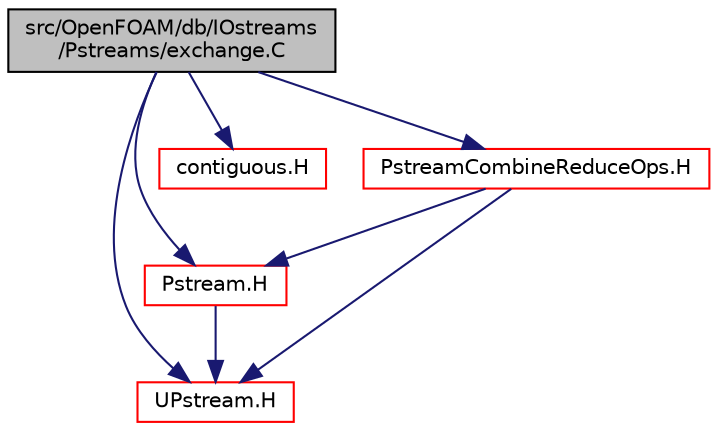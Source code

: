 digraph "src/OpenFOAM/db/IOstreams/Pstreams/exchange.C"
{
  bgcolor="transparent";
  edge [fontname="Helvetica",fontsize="10",labelfontname="Helvetica",labelfontsize="10"];
  node [fontname="Helvetica",fontsize="10",shape=record];
  Node0 [label="src/OpenFOAM/db/IOstreams\l/Pstreams/exchange.C",height=0.2,width=0.4,color="black", fillcolor="grey75", style="filled", fontcolor="black"];
  Node0 -> Node1 [color="midnightblue",fontsize="10",style="solid",fontname="Helvetica"];
  Node1 [label="Pstream.H",height=0.2,width=0.4,color="red",URL="$a09860.html"];
  Node1 -> Node2 [color="midnightblue",fontsize="10",style="solid",fontname="Helvetica"];
  Node2 [label="UPstream.H",height=0.2,width=0.4,color="red",URL="$a09890.html"];
  Node0 -> Node83 [color="midnightblue",fontsize="10",style="solid",fontname="Helvetica"];
  Node83 [label="contiguous.H",height=0.2,width=0.4,color="red",URL="$a12953.html",tooltip="Template function to specify if the data of a type are contiguous. "];
  Node0 -> Node84 [color="midnightblue",fontsize="10",style="solid",fontname="Helvetica"];
  Node84 [label="PstreamCombineReduceOps.H",height=0.2,width=0.4,color="red",URL="$a09869.html",tooltip="Combination-Reduction operation for a parallel run. The information from all nodes is collected on th..."];
  Node84 -> Node2 [color="midnightblue",fontsize="10",style="solid",fontname="Helvetica"];
  Node84 -> Node1 [color="midnightblue",fontsize="10",style="solid",fontname="Helvetica"];
  Node0 -> Node2 [color="midnightblue",fontsize="10",style="solid",fontname="Helvetica"];
}
